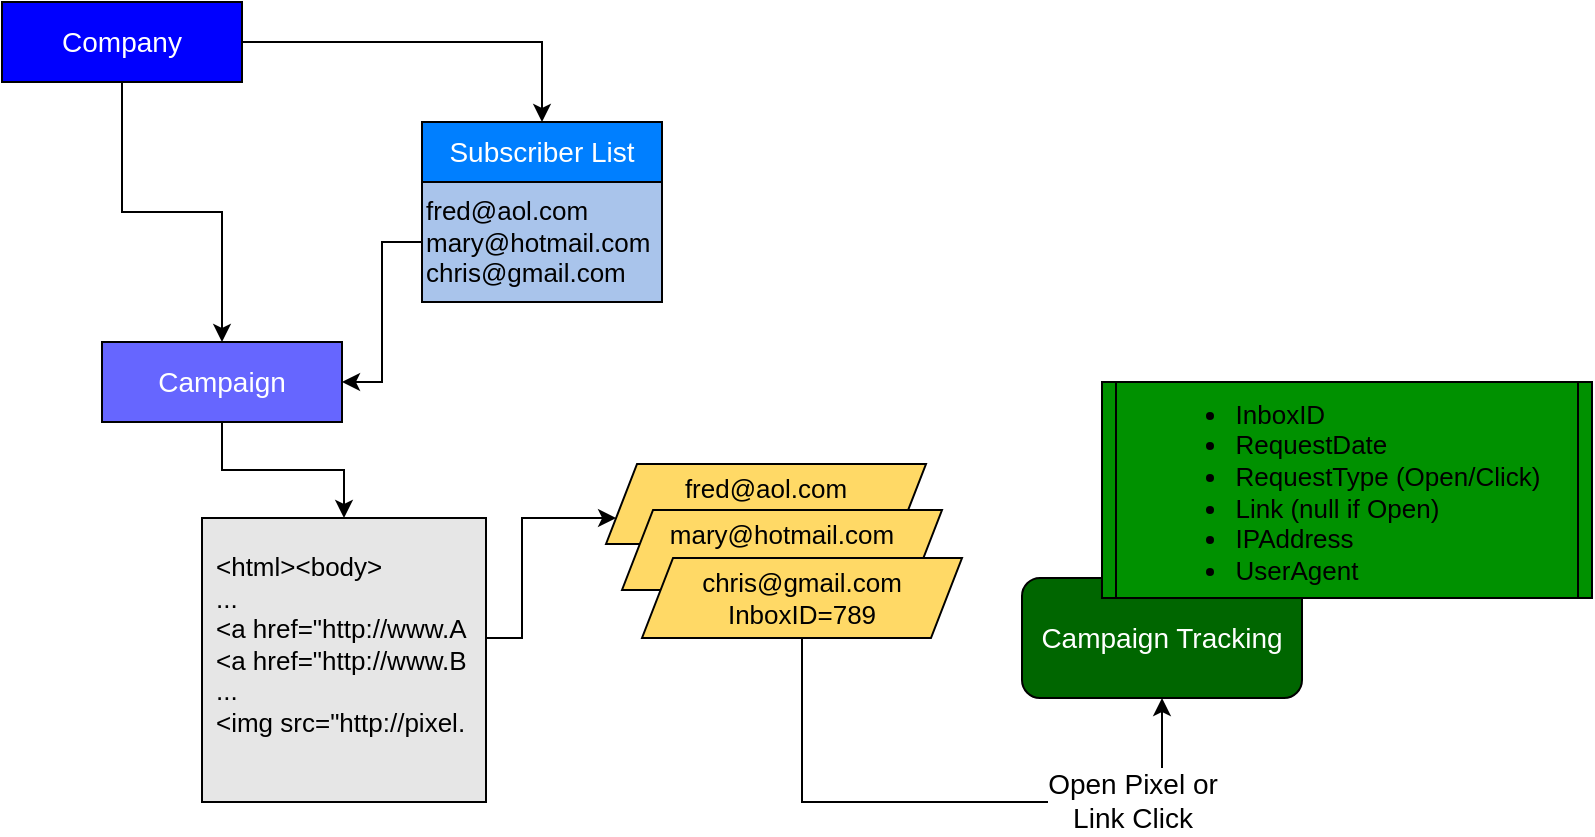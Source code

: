 <mxGraphModel grid="1" gridSize="10" guides="1" tooltips="1" connect="1" arrows="1" fold="1" page="0" pageScale="1" pageWidth="850" pageHeight="1100" background="#ffffff" dx="1451" dy="1079"><root><mxCell id="0"/><mxCell id="1" parent="0"/><mxCell id="40" value="&lt;div&gt;fred@aol.com&lt;/div&gt;&lt;div&gt;InboxID=123&lt;/div&gt;" parent="1" style="shape=parallelogram;perimeter=parallelogramPerimeter;whiteSpace=wrap;html=1;fillColor=#FFD966;fontSize=13;fontColor=#000000;align=center;size=0.097;" vertex="1"><mxGeometry as="geometry" y="281" x="342" width="160" height="40"/></mxCell><mxCell id="14" parent="1" style="edgeStyle=orthogonalEdgeStyle;rounded=0;html=1;entryX=0.5;entryY=0;jettySize=auto;orthogonalLoop=1;fontSize=12;fontColor=#000000;" edge="1" source="8" target="11"><mxGeometry as="geometry" relative="1"/></mxCell><mxCell id="15" parent="1" style="edgeStyle=orthogonalEdgeStyle;rounded=0;html=1;entryX=0.5;entryY=0;jettySize=auto;orthogonalLoop=1;fontSize=12;fontColor=#000000;" edge="1" source="8" target="9"><mxGeometry as="geometry" relative="1"/></mxCell><mxCell id="8" value="Company" parent="1" style="rounded=0;whiteSpace=wrap;html=1;fillColor=#0000FF;fontColor=#FFFFFF;fontSize=14;" vertex="1"><mxGeometry as="geometry" y="50" x="40" width="120" height="40"/></mxCell><mxCell id="18" parent="1" style="edgeStyle=orthogonalEdgeStyle;rounded=0;html=1;entryX=0.5;entryY=0;jettySize=auto;orthogonalLoop=1;fontSize=12;fontColor=#000000;" edge="1" source="11" target="12"><mxGeometry as="geometry" relative="1"/></mxCell><mxCell id="11" value="Campaign" parent="1" style="rounded=0;whiteSpace=wrap;html=1;fillColor=#6666FF;fontColor=#FFFFFF;fontSize=14;" vertex="1"><mxGeometry as="geometry" y="220" x="90" width="120" height="40"/></mxCell><mxCell id="26" parent="1" style="edgeStyle=orthogonalEdgeStyle;rounded=0;html=1;jettySize=auto;orthogonalLoop=1;fontSize=14;fontColor=#000000;" edge="1" source="12" target="40"><mxGeometry as="geometry" relative="1"><mxPoint as="targetPoint" y="306.953" x="337.651"/><Array as="points"><mxPoint y="368" x="300"/><mxPoint y="308" x="300"/></Array></mxGeometry></mxCell><mxCell id="16" value="" parent="1" style="group" vertex="1" connectable="0"><mxGeometry as="geometry" y="110" x="250" width="120" height="90"/></mxCell><mxCell id="9" value="Subscriber List" parent="16" style="rounded=0;whiteSpace=wrap;html=1;fillColor=#007FFF;fontSize=14;fontColor=#FFFFFF;" vertex="1"><mxGeometry as="geometry" width="120" height="30"/></mxCell><mxCell id="10" value="&lt;div&gt;&lt;br&gt;&lt;/div&gt;" parent="16" style="rounded=0;whiteSpace=wrap;html=1;fillColor=#A9C4EB;fontSize=12;fontColor=#000000;align=left;verticalAlign=top;" vertex="1"><mxGeometry as="geometry" y="30" width="120" height="60"/></mxCell><mxCell id="37" value="&lt;div&gt;fred@aol.com&lt;/div&gt;&lt;div&gt;mary@hotmail.com&lt;/div&gt;&lt;div align=&quot;left&quot;&gt;chris@gmail.com&lt;/div&gt;" parent="16" style="text;html=1;strokeColor=none;fillColor=none;align=left;verticalAlign=middle;whiteSpace=wrap;rounded=0;fontSize=13;fontColor=#000000;" vertex="1"><mxGeometry as="geometry" y="30" width="120" height="60"/></mxCell><mxCell id="17" parent="1" style="edgeStyle=orthogonalEdgeStyle;rounded=0;html=1;entryX=1;entryY=0.5;jettySize=auto;orthogonalLoop=1;fontSize=12;fontColor=#000000;" edge="1" source="10" target="11"><mxGeometry as="geometry" relative="1"/></mxCell><mxCell id="23" parent="1" style="edgeStyle=orthogonalEdgeStyle;rounded=0;html=1;jettySize=auto;orthogonalLoop=1;fontSize=14;fontColor=#FFFFFF;exitX=0.5;exitY=1;" edge="1" source="31" target="29"><mxGeometry as="geometry" relative="1"><mxPoint as="sourcePoint" y="450.167" x="500.0"/><mxPoint as="targetPoint" y="420" x="610"/><Array as="points"><mxPoint y="450" x="440"/><mxPoint y="450" x="620"/></Array></mxGeometry></mxCell><mxCell id="25" value="&lt;div&gt;Open Pixel or&lt;/div&gt;&lt;div&gt;Link Click&lt;/div&gt;" parent="23" style="text;html=1;resizable=0;points=[];align=center;verticalAlign=middle;labelBackgroundColor=#ffffff;fontSize=14;fontColor=#000000;" vertex="1" connectable="0"><mxGeometry as="geometry" y="1" x="0.569" relative="1"><mxPoint as="offset"/></mxGeometry></mxCell><mxCell id="29" value="Campaign Tracking" parent="1" style="rounded=1;whiteSpace=wrap;html=1;fillColor=#006600;fontSize=14;fontColor=#FFFFFF;align=center;" vertex="1"><mxGeometry as="geometry" y="338" x="550" width="140" height="60"/></mxCell><mxCell id="30" value="&lt;div&gt;mary@hotmail.com&lt;/div&gt;&lt;div&gt;InboxID=456&lt;/div&gt;" parent="1" style="shape=parallelogram;perimeter=parallelogramPerimeter;whiteSpace=wrap;html=1;fillColor=#FFD966;fontSize=13;fontColor=#000000;align=center;size=0.097;" vertex="1"><mxGeometry as="geometry" y="304" x="350" width="160" height="40"/></mxCell><mxCell id="31" value="&lt;div&gt;&lt;br&gt;&lt;/div&gt;" parent="1" style="shape=parallelogram;perimeter=parallelogramPerimeter;whiteSpace=wrap;html=1;fillColor=#FFD966;fontSize=13;fontColor=#000000;align=center;size=0.097;" vertex="1"><mxGeometry as="geometry" y="328" x="360" width="160" height="40"/></mxCell><mxCell id="27" value="" parent="1" style="shape=process;whiteSpace=wrap;html=1;fillColor=#009100;fontSize=13;fontColor=#000000;align=center;size=0.028;" vertex="1"><mxGeometry as="geometry" y="240" x="590" width="245" height="108"/></mxCell><mxCell id="38" value="&lt;div&gt;chris@gmail.com&lt;/div&gt;&lt;div&gt;InboxID=789&lt;/div&gt;" parent="1" style="text;html=1;strokeColor=none;fillColor=none;align=center;verticalAlign=middle;whiteSpace=wrap;rounded=0;fontSize=13;fontColor=#000000;" vertex="1"><mxGeometry as="geometry" y="328" x="390" width="100" height="40"/></mxCell><mxCell id="39" value="&lt;ul&gt;&lt;li&gt;&lt;div align=&quot;left&quot;&gt;InboxID&lt;/div&gt;&lt;/li&gt;&lt;li&gt;&lt;div align=&quot;left&quot;&gt;RequestDate&lt;br&gt;&lt;/div&gt;&lt;/li&gt;&lt;li&gt;&lt;div align=&quot;left&quot;&gt;RequestType (Open/Click)&lt;/div&gt;&lt;/li&gt;&lt;li&gt;&lt;div align=&quot;left&quot;&gt;Link (null if Open)&lt;/div&gt;&lt;/li&gt;&lt;li&gt;&lt;div align=&quot;left&quot;&gt;IPAddress&lt;/div&gt;&lt;/li&gt;&lt;li&gt;&lt;div align=&quot;left&quot;&gt;UserAgent&lt;br&gt;&lt;/div&gt;&lt;/li&gt;&lt;/ul&gt;" parent="1" style="text;html=1;strokeColor=none;fillColor=none;align=center;verticalAlign=middle;whiteSpace=wrap;rounded=0;fontSize=13;fontColor=#000000;" vertex="1"><mxGeometry as="geometry" y="250" x="613" width="200" height="90"/></mxCell><mxCell id="12" value="&lt;div&gt;&lt;br&gt;&lt;/div&gt;" parent="1" style="whiteSpace=wrap;html=1;aspect=fixed;fillColor=#E6E6E6;fontSize=12;fontColor=#000000;align=left;verticalAlign=top;" vertex="1"><mxGeometry as="geometry" y="308" x="140" width="142" height="142"/></mxCell><mxCell id="35" value="&lt;div&gt;&amp;lt;html&amp;gt;&amp;lt;body&amp;gt;&lt;/div&gt;&lt;div&gt;...&lt;/div&gt;&lt;div&gt;&amp;lt;a href=&quot;http://www.A&lt;/div&gt;&lt;div&gt;&amp;lt;a href=&quot;http://www.B&lt;/div&gt;&lt;div&gt;...&lt;/div&gt;&lt;div&gt;&amp;lt;img src=&quot;http://pixel.&lt;/div&gt;" parent="1" style="text;html=1;strokeColor=none;fillColor=none;align=left;verticalAlign=top;whiteSpace=wrap;rounded=0;fontSize=13;fontColor=#000000;" vertex="1"><mxGeometry as="geometry" y="318" x="145" width="130" height="100"/></mxCell></root></mxGraphModel>